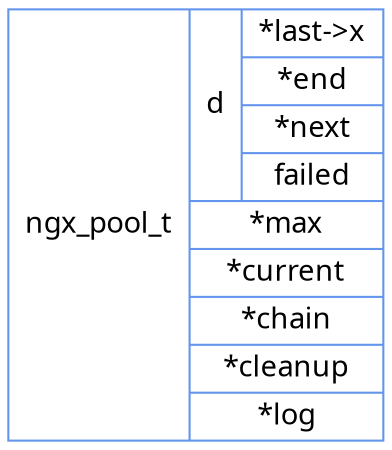 digraph g {
node [shape =record, charset = "UTF-8" fontname = "Microsoft Yahei", fontsize = 14]
ngx_pool_t [
                color = "cornflowerblue"
                label  = "ngx_pool_t | {
                        {d | {
                                *last\-\>x |
                                *end |
                                *next |
                                failed
                        }}|
                        *max |
                        *current |
                        *chain |
                        *cleanup |
                        *log
                        }"

        ]
}